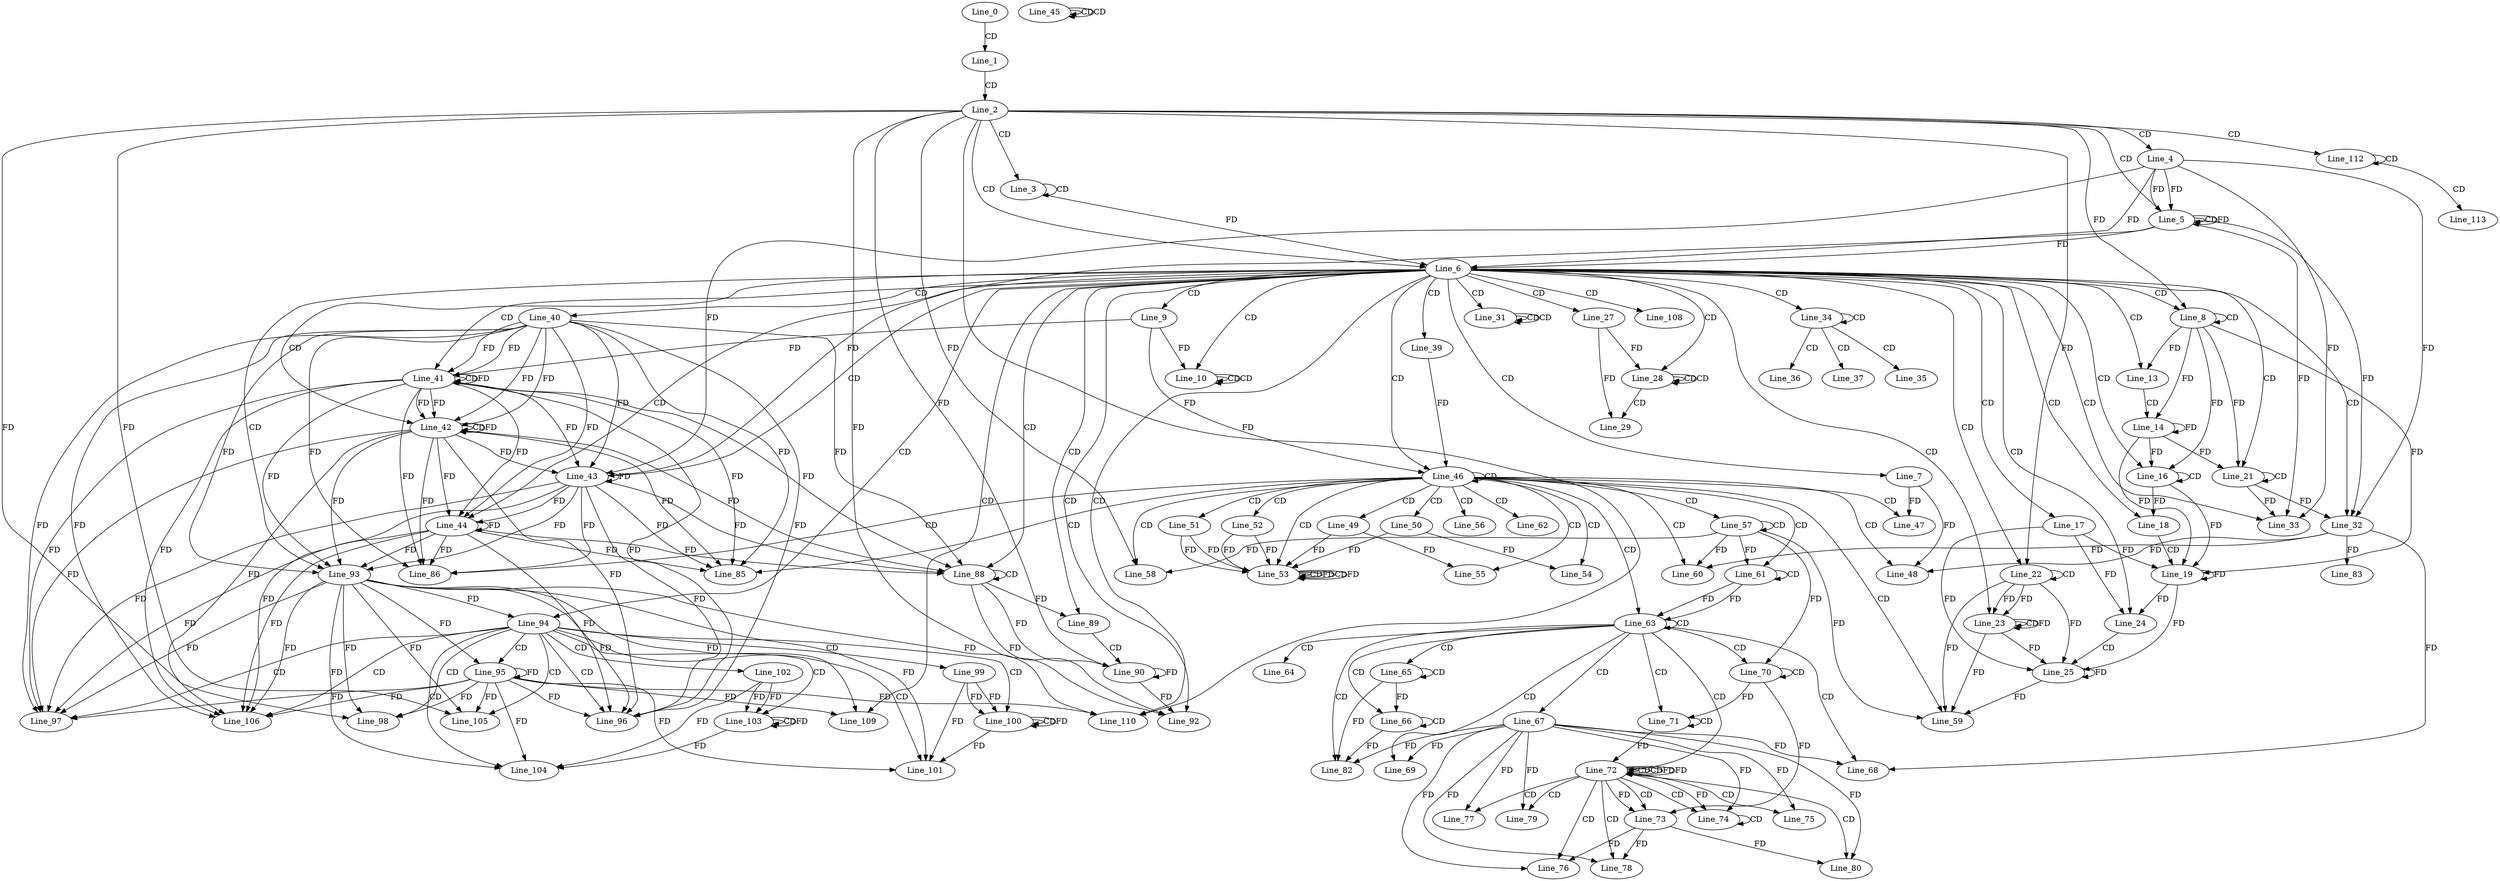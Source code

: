digraph G {
  Line_0;
  Line_1;
  Line_2;
  Line_3;
  Line_3;
  Line_4;
  Line_5;
  Line_5;
  Line_6;
  Line_6;
  Line_7;
  Line_8;
  Line_8;
  Line_9;
  Line_10;
  Line_10;
  Line_10;
  Line_13;
  Line_13;
  Line_14;
  Line_14;
  Line_16;
  Line_16;
  Line_17;
  Line_18;
  Line_19;
  Line_19;
  Line_21;
  Line_21;
  Line_22;
  Line_22;
  Line_23;
  Line_23;
  Line_24;
  Line_25;
  Line_27;
  Line_28;
  Line_28;
  Line_28;
  Line_29;
  Line_31;
  Line_31;
  Line_31;
  Line_32;
  Line_32;
  Line_32;
  Line_32;
  Line_33;
  Line_33;
  Line_33;
  Line_33;
  Line_34;
  Line_34;
  Line_35;
  Line_36;
  Line_37;
  Line_39;
  Line_40;
  Line_41;
  Line_41;
  Line_41;
  Line_42;
  Line_42;
  Line_42;
  Line_42;
  Line_43;
  Line_43;
  Line_43;
  Line_43;
  Line_44;
  Line_44;
  Line_45;
  Line_45;
  Line_45;
  Line_46;
  Line_46;
  Line_46;
  Line_46;
  Line_46;
  Line_47;
  Line_47;
  Line_48;
  Line_48;
  Line_49;
  Line_50;
  Line_51;
  Line_52;
  Line_53;
  Line_53;
  Line_53;
  Line_53;
  Line_54;
  Line_55;
  Line_56;
  Line_57;
  Line_57;
  Line_58;
  Line_58;
  Line_59;
  Line_60;
  Line_61;
  Line_61;
  Line_62;
  Line_63;
  Line_63;
  Line_64;
  Line_65;
  Line_65;
  Line_66;
  Line_66;
  Line_67;
  Line_68;
  Line_69;
  Line_70;
  Line_70;
  Line_71;
  Line_71;
  Line_72;
  Line_72;
  Line_72;
  Line_73;
  Line_73;
  Line_74;
  Line_74;
  Line_75;
  Line_76;
  Line_76;
  Line_77;
  Line_78;
  Line_78;
  Line_79;
  Line_80;
  Line_80;
  Line_82;
  Line_82;
  Line_82;
  Line_83;
  Line_85;
  Line_86;
  Line_88;
  Line_88;
  Line_89;
  Line_90;
  Line_90;
  Line_92;
  Line_93;
  Line_93;
  Line_94;
  Line_95;
  Line_96;
  Line_97;
  Line_98;
  Line_98;
  Line_99;
  Line_100;
  Line_100;
  Line_101;
  Line_102;
  Line_103;
  Line_103;
  Line_103;
  Line_104;
  Line_105;
  Line_106;
  Line_108;
  Line_108;
  Line_109;
  Line_110;
  Line_112;
  Line_112;
  Line_113;
  Line_0 -> Line_1 [ label="CD" ];
  Line_1 -> Line_2 [ label="CD" ];
  Line_2 -> Line_3 [ label="CD" ];
  Line_3 -> Line_3 [ label="CD" ];
  Line_2 -> Line_4 [ label="CD" ];
  Line_2 -> Line_5 [ label="CD" ];
  Line_4 -> Line_5 [ label="FD" ];
  Line_5 -> Line_5 [ label="CD" ];
  Line_4 -> Line_5 [ label="FD" ];
  Line_5 -> Line_5 [ label="FD" ];
  Line_2 -> Line_6 [ label="CD" ];
  Line_3 -> Line_6 [ label="FD" ];
  Line_4 -> Line_6 [ label="FD" ];
  Line_5 -> Line_6 [ label="FD" ];
  Line_6 -> Line_7 [ label="CD" ];
  Line_6 -> Line_8 [ label="CD" ];
  Line_8 -> Line_8 [ label="CD" ];
  Line_2 -> Line_8 [ label="FD" ];
  Line_6 -> Line_9 [ label="CD" ];
  Line_6 -> Line_10 [ label="CD" ];
  Line_10 -> Line_10 [ label="CD" ];
  Line_10 -> Line_10 [ label="CD" ];
  Line_9 -> Line_10 [ label="FD" ];
  Line_6 -> Line_13 [ label="CD" ];
  Line_8 -> Line_13 [ label="FD" ];
  Line_13 -> Line_14 [ label="CD" ];
  Line_8 -> Line_14 [ label="FD" ];
  Line_14 -> Line_14 [ label="FD" ];
  Line_6 -> Line_16 [ label="CD" ];
  Line_16 -> Line_16 [ label="CD" ];
  Line_8 -> Line_16 [ label="FD" ];
  Line_14 -> Line_16 [ label="FD" ];
  Line_6 -> Line_17 [ label="CD" ];
  Line_6 -> Line_18 [ label="CD" ];
  Line_16 -> Line_18 [ label="FD" ];
  Line_18 -> Line_19 [ label="CD" ];
  Line_17 -> Line_19 [ label="FD" ];
  Line_19 -> Line_19 [ label="FD" ];
  Line_8 -> Line_19 [ label="FD" ];
  Line_14 -> Line_19 [ label="FD" ];
  Line_16 -> Line_19 [ label="FD" ];
  Line_6 -> Line_21 [ label="CD" ];
  Line_21 -> Line_21 [ label="CD" ];
  Line_8 -> Line_21 [ label="FD" ];
  Line_14 -> Line_21 [ label="FD" ];
  Line_6 -> Line_22 [ label="CD" ];
  Line_22 -> Line_22 [ label="CD" ];
  Line_2 -> Line_22 [ label="FD" ];
  Line_6 -> Line_23 [ label="CD" ];
  Line_22 -> Line_23 [ label="FD" ];
  Line_23 -> Line_23 [ label="CD" ];
  Line_22 -> Line_23 [ label="FD" ];
  Line_23 -> Line_23 [ label="FD" ];
  Line_6 -> Line_24 [ label="CD" ];
  Line_17 -> Line_24 [ label="FD" ];
  Line_19 -> Line_24 [ label="FD" ];
  Line_24 -> Line_25 [ label="CD" ];
  Line_22 -> Line_25 [ label="FD" ];
  Line_23 -> Line_25 [ label="FD" ];
  Line_25 -> Line_25 [ label="FD" ];
  Line_17 -> Line_25 [ label="FD" ];
  Line_19 -> Line_25 [ label="FD" ];
  Line_6 -> Line_27 [ label="CD" ];
  Line_6 -> Line_28 [ label="CD" ];
  Line_28 -> Line_28 [ label="CD" ];
  Line_28 -> Line_28 [ label="CD" ];
  Line_27 -> Line_28 [ label="FD" ];
  Line_28 -> Line_29 [ label="CD" ];
  Line_27 -> Line_29 [ label="FD" ];
  Line_6 -> Line_31 [ label="CD" ];
  Line_31 -> Line_31 [ label="CD" ];
  Line_31 -> Line_31 [ label="CD" ];
  Line_6 -> Line_32 [ label="CD" ];
  Line_21 -> Line_32 [ label="FD" ];
  Line_4 -> Line_32 [ label="FD" ];
  Line_5 -> Line_32 [ label="FD" ];
  Line_6 -> Line_33 [ label="CD" ];
  Line_21 -> Line_33 [ label="FD" ];
  Line_4 -> Line_33 [ label="FD" ];
  Line_5 -> Line_33 [ label="FD" ];
  Line_6 -> Line_34 [ label="CD" ];
  Line_34 -> Line_34 [ label="CD" ];
  Line_34 -> Line_35 [ label="CD" ];
  Line_34 -> Line_36 [ label="CD" ];
  Line_34 -> Line_37 [ label="CD" ];
  Line_6 -> Line_39 [ label="CD" ];
  Line_6 -> Line_40 [ label="CD" ];
  Line_6 -> Line_41 [ label="CD" ];
  Line_40 -> Line_41 [ label="FD" ];
  Line_41 -> Line_41 [ label="CD" ];
  Line_40 -> Line_41 [ label="FD" ];
  Line_41 -> Line_41 [ label="FD" ];
  Line_9 -> Line_41 [ label="FD" ];
  Line_6 -> Line_42 [ label="CD" ];
  Line_40 -> Line_42 [ label="FD" ];
  Line_41 -> Line_42 [ label="FD" ];
  Line_42 -> Line_42 [ label="CD" ];
  Line_40 -> Line_42 [ label="FD" ];
  Line_41 -> Line_42 [ label="FD" ];
  Line_42 -> Line_42 [ label="FD" ];
  Line_6 -> Line_43 [ label="CD" ];
  Line_40 -> Line_43 [ label="FD" ];
  Line_41 -> Line_43 [ label="FD" ];
  Line_42 -> Line_43 [ label="FD" ];
  Line_43 -> Line_43 [ label="FD" ];
  Line_4 -> Line_43 [ label="FD" ];
  Line_5 -> Line_43 [ label="FD" ];
  Line_6 -> Line_44 [ label="CD" ];
  Line_40 -> Line_44 [ label="FD" ];
  Line_41 -> Line_44 [ label="FD" ];
  Line_42 -> Line_44 [ label="FD" ];
  Line_43 -> Line_44 [ label="FD" ];
  Line_44 -> Line_44 [ label="FD" ];
  Line_45 -> Line_45 [ label="CD" ];
  Line_45 -> Line_45 [ label="CD" ];
  Line_6 -> Line_46 [ label="CD" ];
  Line_46 -> Line_46 [ label="CD" ];
  Line_39 -> Line_46 [ label="FD" ];
  Line_9 -> Line_46 [ label="FD" ];
  Line_46 -> Line_47 [ label="CD" ];
  Line_7 -> Line_47 [ label="FD" ];
  Line_46 -> Line_48 [ label="CD" ];
  Line_7 -> Line_48 [ label="FD" ];
  Line_32 -> Line_48 [ label="FD" ];
  Line_46 -> Line_49 [ label="CD" ];
  Line_46 -> Line_50 [ label="CD" ];
  Line_46 -> Line_51 [ label="CD" ];
  Line_46 -> Line_52 [ label="CD" ];
  Line_46 -> Line_53 [ label="CD" ];
  Line_53 -> Line_53 [ label="CD" ];
  Line_53 -> Line_53 [ label="FD" ];
  Line_52 -> Line_53 [ label="FD" ];
  Line_49 -> Line_53 [ label="FD" ];
  Line_51 -> Line_53 [ label="FD" ];
  Line_53 -> Line_53 [ label="CD" ];
  Line_50 -> Line_53 [ label="FD" ];
  Line_51 -> Line_53 [ label="FD" ];
  Line_53 -> Line_53 [ label="FD" ];
  Line_52 -> Line_53 [ label="FD" ];
  Line_46 -> Line_54 [ label="CD" ];
  Line_50 -> Line_54 [ label="FD" ];
  Line_46 -> Line_55 [ label="CD" ];
  Line_49 -> Line_55 [ label="FD" ];
  Line_46 -> Line_56 [ label="CD" ];
  Line_46 -> Line_57 [ label="CD" ];
  Line_57 -> Line_57 [ label="CD" ];
  Line_46 -> Line_58 [ label="CD" ];
  Line_57 -> Line_58 [ label="FD" ];
  Line_2 -> Line_58 [ label="FD" ];
  Line_46 -> Line_59 [ label="CD" ];
  Line_57 -> Line_59 [ label="FD" ];
  Line_22 -> Line_59 [ label="FD" ];
  Line_23 -> Line_59 [ label="FD" ];
  Line_25 -> Line_59 [ label="FD" ];
  Line_46 -> Line_60 [ label="CD" ];
  Line_57 -> Line_60 [ label="FD" ];
  Line_32 -> Line_60 [ label="FD" ];
  Line_46 -> Line_61 [ label="CD" ];
  Line_61 -> Line_61 [ label="CD" ];
  Line_57 -> Line_61 [ label="FD" ];
  Line_46 -> Line_62 [ label="CD" ];
  Line_46 -> Line_63 [ label="CD" ];
  Line_61 -> Line_63 [ label="FD" ];
  Line_63 -> Line_63 [ label="CD" ];
  Line_61 -> Line_63 [ label="FD" ];
  Line_63 -> Line_64 [ label="CD" ];
  Line_63 -> Line_65 [ label="CD" ];
  Line_65 -> Line_65 [ label="CD" ];
  Line_63 -> Line_66 [ label="CD" ];
  Line_66 -> Line_66 [ label="CD" ];
  Line_65 -> Line_66 [ label="FD" ];
  Line_63 -> Line_67 [ label="CD" ];
  Line_63 -> Line_68 [ label="CD" ];
  Line_67 -> Line_68 [ label="FD" ];
  Line_32 -> Line_68 [ label="FD" ];
  Line_63 -> Line_69 [ label="CD" ];
  Line_67 -> Line_69 [ label="FD" ];
  Line_63 -> Line_70 [ label="CD" ];
  Line_70 -> Line_70 [ label="CD" ];
  Line_57 -> Line_70 [ label="FD" ];
  Line_63 -> Line_71 [ label="CD" ];
  Line_71 -> Line_71 [ label="CD" ];
  Line_70 -> Line_71 [ label="FD" ];
  Line_63 -> Line_72 [ label="CD" ];
  Line_72 -> Line_72 [ label="CD" ];
  Line_71 -> Line_72 [ label="FD" ];
  Line_72 -> Line_72 [ label="CD" ];
  Line_72 -> Line_72 [ label="FD" ];
  Line_72 -> Line_73 [ label="CD" ];
  Line_70 -> Line_73 [ label="FD" ];
  Line_72 -> Line_73 [ label="FD" ];
  Line_72 -> Line_74 [ label="CD" ];
  Line_72 -> Line_74 [ label="FD" ];
  Line_74 -> Line_74 [ label="CD" ];
  Line_67 -> Line_74 [ label="FD" ];
  Line_72 -> Line_75 [ label="CD" ];
  Line_67 -> Line_75 [ label="FD" ];
  Line_72 -> Line_76 [ label="CD" ];
  Line_67 -> Line_76 [ label="FD" ];
  Line_73 -> Line_76 [ label="FD" ];
  Line_72 -> Line_77 [ label="CD" ];
  Line_67 -> Line_77 [ label="FD" ];
  Line_72 -> Line_78 [ label="CD" ];
  Line_67 -> Line_78 [ label="FD" ];
  Line_73 -> Line_78 [ label="FD" ];
  Line_72 -> Line_79 [ label="CD" ];
  Line_67 -> Line_79 [ label="FD" ];
  Line_72 -> Line_80 [ label="CD" ];
  Line_67 -> Line_80 [ label="FD" ];
  Line_73 -> Line_80 [ label="FD" ];
  Line_63 -> Line_82 [ label="CD" ];
  Line_66 -> Line_82 [ label="FD" ];
  Line_65 -> Line_82 [ label="FD" ];
  Line_67 -> Line_82 [ label="FD" ];
  Line_32 -> Line_83 [ label="FD" ];
  Line_46 -> Line_85 [ label="CD" ];
  Line_40 -> Line_85 [ label="FD" ];
  Line_41 -> Line_85 [ label="FD" ];
  Line_42 -> Line_85 [ label="FD" ];
  Line_43 -> Line_85 [ label="FD" ];
  Line_44 -> Line_85 [ label="FD" ];
  Line_46 -> Line_86 [ label="CD" ];
  Line_40 -> Line_86 [ label="FD" ];
  Line_41 -> Line_86 [ label="FD" ];
  Line_42 -> Line_86 [ label="FD" ];
  Line_43 -> Line_86 [ label="FD" ];
  Line_44 -> Line_86 [ label="FD" ];
  Line_6 -> Line_88 [ label="CD" ];
  Line_88 -> Line_88 [ label="CD" ];
  Line_40 -> Line_88 [ label="FD" ];
  Line_41 -> Line_88 [ label="FD" ];
  Line_42 -> Line_88 [ label="FD" ];
  Line_43 -> Line_88 [ label="FD" ];
  Line_44 -> Line_88 [ label="FD" ];
  Line_6 -> Line_89 [ label="CD" ];
  Line_88 -> Line_89 [ label="FD" ];
  Line_89 -> Line_90 [ label="CD" ];
  Line_88 -> Line_90 [ label="FD" ];
  Line_90 -> Line_90 [ label="FD" ];
  Line_2 -> Line_90 [ label="FD" ];
  Line_6 -> Line_92 [ label="CD" ];
  Line_2 -> Line_92 [ label="FD" ];
  Line_88 -> Line_92 [ label="FD" ];
  Line_90 -> Line_92 [ label="FD" ];
  Line_6 -> Line_93 [ label="CD" ];
  Line_40 -> Line_93 [ label="FD" ];
  Line_41 -> Line_93 [ label="FD" ];
  Line_42 -> Line_93 [ label="FD" ];
  Line_43 -> Line_93 [ label="FD" ];
  Line_44 -> Line_93 [ label="FD" ];
  Line_6 -> Line_94 [ label="CD" ];
  Line_93 -> Line_94 [ label="FD" ];
  Line_94 -> Line_95 [ label="CD" ];
  Line_93 -> Line_95 [ label="FD" ];
  Line_95 -> Line_95 [ label="FD" ];
  Line_94 -> Line_96 [ label="CD" ];
  Line_93 -> Line_96 [ label="FD" ];
  Line_95 -> Line_96 [ label="FD" ];
  Line_40 -> Line_96 [ label="FD" ];
  Line_41 -> Line_96 [ label="FD" ];
  Line_42 -> Line_96 [ label="FD" ];
  Line_43 -> Line_96 [ label="FD" ];
  Line_44 -> Line_96 [ label="FD" ];
  Line_94 -> Line_97 [ label="CD" ];
  Line_93 -> Line_97 [ label="FD" ];
  Line_95 -> Line_97 [ label="FD" ];
  Line_40 -> Line_97 [ label="FD" ];
  Line_41 -> Line_97 [ label="FD" ];
  Line_42 -> Line_97 [ label="FD" ];
  Line_43 -> Line_97 [ label="FD" ];
  Line_44 -> Line_97 [ label="FD" ];
  Line_94 -> Line_98 [ label="CD" ];
  Line_93 -> Line_98 [ label="FD" ];
  Line_95 -> Line_98 [ label="FD" ];
  Line_2 -> Line_98 [ label="FD" ];
  Line_94 -> Line_99 [ label="CD" ];
  Line_94 -> Line_100 [ label="CD" ];
  Line_99 -> Line_100 [ label="FD" ];
  Line_100 -> Line_100 [ label="CD" ];
  Line_99 -> Line_100 [ label="FD" ];
  Line_100 -> Line_100 [ label="FD" ];
  Line_94 -> Line_101 [ label="CD" ];
  Line_93 -> Line_101 [ label="FD" ];
  Line_95 -> Line_101 [ label="FD" ];
  Line_99 -> Line_101 [ label="FD" ];
  Line_100 -> Line_101 [ label="FD" ];
  Line_94 -> Line_102 [ label="CD" ];
  Line_94 -> Line_103 [ label="CD" ];
  Line_102 -> Line_103 [ label="FD" ];
  Line_103 -> Line_103 [ label="CD" ];
  Line_102 -> Line_103 [ label="FD" ];
  Line_103 -> Line_103 [ label="FD" ];
  Line_94 -> Line_104 [ label="CD" ];
  Line_93 -> Line_104 [ label="FD" ];
  Line_95 -> Line_104 [ label="FD" ];
  Line_102 -> Line_104 [ label="FD" ];
  Line_103 -> Line_104 [ label="FD" ];
  Line_94 -> Line_105 [ label="CD" ];
  Line_93 -> Line_105 [ label="FD" ];
  Line_95 -> Line_105 [ label="FD" ];
  Line_2 -> Line_105 [ label="FD" ];
  Line_94 -> Line_106 [ label="CD" ];
  Line_40 -> Line_106 [ label="FD" ];
  Line_41 -> Line_106 [ label="FD" ];
  Line_42 -> Line_106 [ label="FD" ];
  Line_43 -> Line_106 [ label="FD" ];
  Line_44 -> Line_106 [ label="FD" ];
  Line_93 -> Line_106 [ label="FD" ];
  Line_95 -> Line_106 [ label="FD" ];
  Line_6 -> Line_108 [ label="CD" ];
  Line_6 -> Line_109 [ label="CD" ];
  Line_93 -> Line_109 [ label="FD" ];
  Line_95 -> Line_109 [ label="FD" ];
  Line_6 -> Line_110 [ label="CD" ];
  Line_2 -> Line_110 [ label="FD" ];
  Line_93 -> Line_110 [ label="FD" ];
  Line_95 -> Line_110 [ label="FD" ];
  Line_2 -> Line_112 [ label="CD" ];
  Line_112 -> Line_112 [ label="CD" ];
  Line_112 -> Line_113 [ label="CD" ];
  Line_72 -> Line_72 [ label="FD" ];
}
